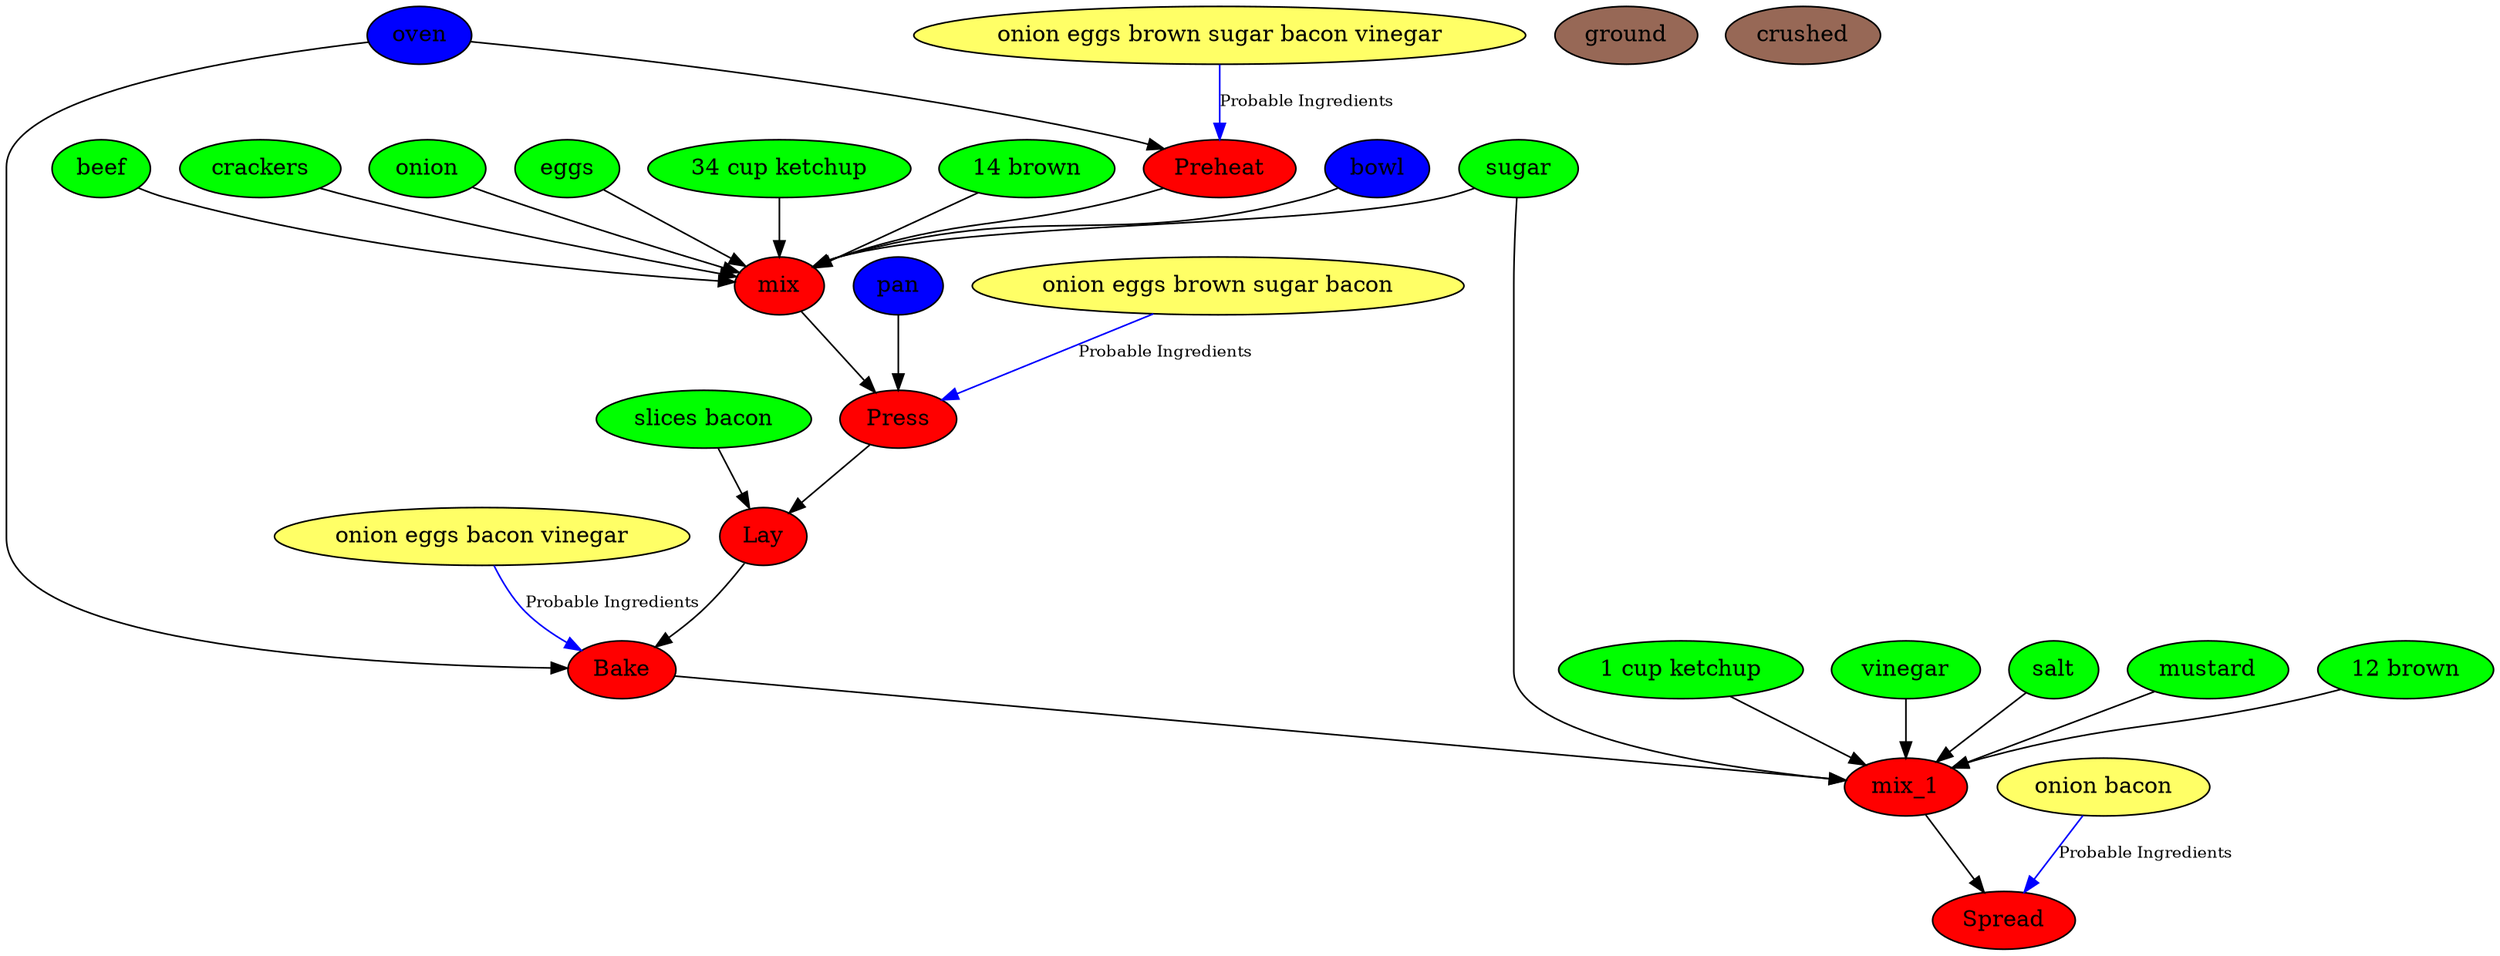 digraph G {
Preheat [style=filled, fillcolor=red];
oven [style=filled, fillcolor="#0000ff"];
"onion eggs brown sugar bacon vinegar" [style=filled, fillcolor="#ffff66"];
bowl [style=filled, fillcolor="#0000ff"];
mix [style=filled, fillcolor=red];
ground [style=filled, fillcolor="#976856"];
beef [style=filled, fillcolor=green];
crushed [style=filled, fillcolor="#976856"];
crackers [style=filled, fillcolor=green];
onion [style=filled, fillcolor=green];
eggs [style=filled, fillcolor=green];
"34 cup ketchup" [style=filled, fillcolor=green];
"14 brown" [style=filled, fillcolor=green];
sugar [style=filled, fillcolor=green];
Press [style=filled, fillcolor=red];
pan [style=filled, fillcolor="#0000ff"];
"onion eggs brown sugar bacon" [style=filled, fillcolor="#ffff66"];
Lay [style=filled, fillcolor=red];
"slices bacon" [style=filled, fillcolor=green];
Bake [style=filled, fillcolor=red];
oven [style=filled, fillcolor="#0000ff"];
"onion eggs bacon vinegar" [style=filled, fillcolor="#ffff66"];
mix_1 [style=filled, fillcolor=red];
"1 cup ketchup" [style=filled, fillcolor=green];
vinegar [style=filled, fillcolor=green];
salt [style=filled, fillcolor=green];
mustard [style=filled, fillcolor=green];
"12 brown" [style=filled, fillcolor=green];
sugar [style=filled, fillcolor=green];
Spread [style=filled, fillcolor=red];
"onion bacon" [style=filled, fillcolor="#ffff66"];
Preheat -> mix;
mix -> Press;
Press -> Lay;
Lay -> Bake;
Bake -> mix_1;
mix_1 -> Spread;
beef -> mix;
crackers -> mix;
onion -> mix;
eggs -> mix;
"34 cup ketchup" -> mix;
"14 brown" -> mix;
sugar -> mix;
"slices bacon" -> Lay;
"1 cup ketchup" -> mix_1;
vinegar -> mix_1;
salt -> mix_1;
mustard -> mix_1;
"12 brown" -> mix_1;
sugar -> mix_1;
oven -> Preheat;
bowl -> mix;
pan -> Press;
oven -> Bake;
"onion eggs brown sugar bacon vinegar" -> Preheat  [color=blue, labelfontcolor="#009933", fontsize="10.0", label="Probable Ingredients"];
"onion eggs brown sugar bacon" -> Press  [color=blue, labelfontcolor="#009933", fontsize="10.0", label="Probable Ingredients"];
"onion eggs bacon vinegar" -> Bake  [color=blue, labelfontcolor="#009933", fontsize="10.0", label="Probable Ingredients"];
"onion bacon" -> Spread  [color=blue, labelfontcolor="#009933", fontsize="10.0", label="Probable Ingredients"];
}
